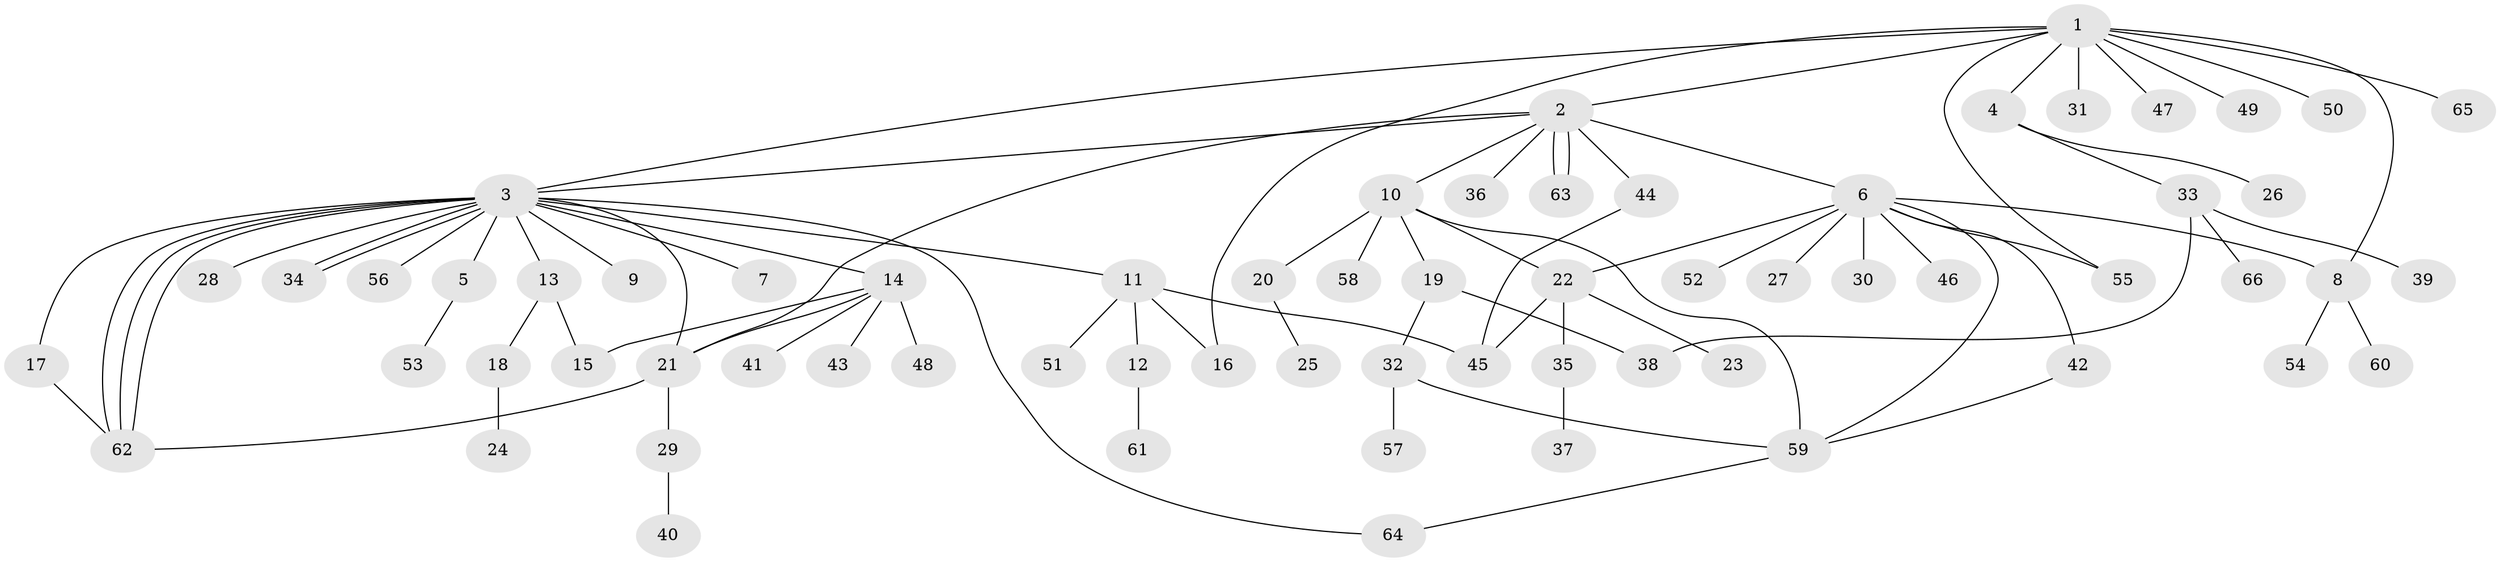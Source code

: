 // Generated by graph-tools (version 1.1) at 2025/49/03/09/25 03:49:47]
// undirected, 66 vertices, 86 edges
graph export_dot {
graph [start="1"]
  node [color=gray90,style=filled];
  1;
  2;
  3;
  4;
  5;
  6;
  7;
  8;
  9;
  10;
  11;
  12;
  13;
  14;
  15;
  16;
  17;
  18;
  19;
  20;
  21;
  22;
  23;
  24;
  25;
  26;
  27;
  28;
  29;
  30;
  31;
  32;
  33;
  34;
  35;
  36;
  37;
  38;
  39;
  40;
  41;
  42;
  43;
  44;
  45;
  46;
  47;
  48;
  49;
  50;
  51;
  52;
  53;
  54;
  55;
  56;
  57;
  58;
  59;
  60;
  61;
  62;
  63;
  64;
  65;
  66;
  1 -- 2;
  1 -- 3;
  1 -- 4;
  1 -- 8;
  1 -- 16;
  1 -- 31;
  1 -- 47;
  1 -- 49;
  1 -- 50;
  1 -- 55;
  1 -- 65;
  2 -- 3;
  2 -- 6;
  2 -- 10;
  2 -- 21;
  2 -- 36;
  2 -- 44;
  2 -- 63;
  2 -- 63;
  3 -- 5;
  3 -- 7;
  3 -- 9;
  3 -- 11;
  3 -- 13;
  3 -- 14;
  3 -- 17;
  3 -- 21;
  3 -- 28;
  3 -- 34;
  3 -- 34;
  3 -- 56;
  3 -- 62;
  3 -- 62;
  3 -- 62;
  3 -- 64;
  4 -- 26;
  4 -- 33;
  5 -- 53;
  6 -- 8;
  6 -- 22;
  6 -- 27;
  6 -- 30;
  6 -- 42;
  6 -- 46;
  6 -- 52;
  6 -- 55;
  6 -- 59;
  8 -- 54;
  8 -- 60;
  10 -- 19;
  10 -- 20;
  10 -- 22;
  10 -- 58;
  10 -- 59;
  11 -- 12;
  11 -- 16;
  11 -- 45;
  11 -- 51;
  12 -- 61;
  13 -- 15;
  13 -- 18;
  14 -- 15;
  14 -- 21;
  14 -- 41;
  14 -- 43;
  14 -- 48;
  17 -- 62;
  18 -- 24;
  19 -- 32;
  19 -- 38;
  20 -- 25;
  21 -- 29;
  21 -- 62;
  22 -- 23;
  22 -- 35;
  22 -- 45;
  29 -- 40;
  32 -- 57;
  32 -- 59;
  33 -- 38;
  33 -- 39;
  33 -- 66;
  35 -- 37;
  42 -- 59;
  44 -- 45;
  59 -- 64;
}
